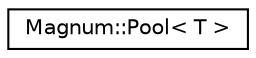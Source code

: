 digraph "圖形化之類別階層"
{
  edge [fontname="Helvetica",fontsize="10",labelfontname="Helvetica",labelfontsize="10"];
  node [fontname="Helvetica",fontsize="10",shape=record];
  rankdir="LR";
  Node1 [label="Magnum::Pool\< T \>",height=0.2,width=0.4,color="black", fillcolor="white", style="filled",URL="$class_magnum_1_1_pool.html"];
}
